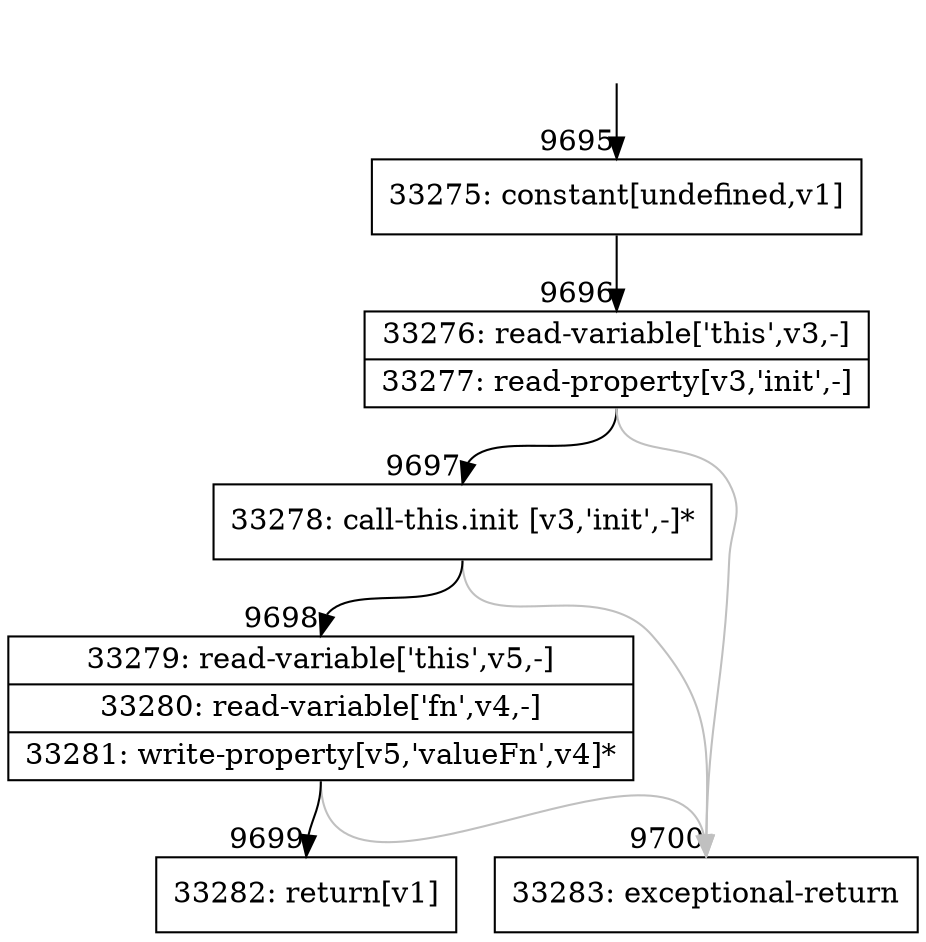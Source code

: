 digraph {
rankdir="TD"
BB_entry823[shape=none,label=""];
BB_entry823 -> BB9695 [tailport=s, headport=n, headlabel="    9695"]
BB9695 [shape=record label="{33275: constant[undefined,v1]}" ] 
BB9695 -> BB9696 [tailport=s, headport=n, headlabel="      9696"]
BB9696 [shape=record label="{33276: read-variable['this',v3,-]|33277: read-property[v3,'init',-]}" ] 
BB9696 -> BB9697 [tailport=s, headport=n, headlabel="      9697"]
BB9696 -> BB9700 [tailport=s, headport=n, color=gray, headlabel="      9700"]
BB9697 [shape=record label="{33278: call-this.init [v3,'init',-]*}" ] 
BB9697 -> BB9698 [tailport=s, headport=n, headlabel="      9698"]
BB9697 -> BB9700 [tailport=s, headport=n, color=gray]
BB9698 [shape=record label="{33279: read-variable['this',v5,-]|33280: read-variable['fn',v4,-]|33281: write-property[v5,'valueFn',v4]*}" ] 
BB9698 -> BB9699 [tailport=s, headport=n, headlabel="      9699"]
BB9698 -> BB9700 [tailport=s, headport=n, color=gray]
BB9699 [shape=record label="{33282: return[v1]}" ] 
BB9700 [shape=record label="{33283: exceptional-return}" ] 
//#$~ 17423
}
